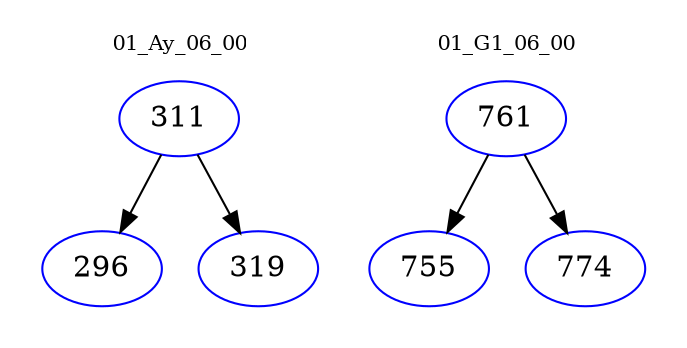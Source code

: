 digraph{
subgraph cluster_0 {
color = white
label = "01_Ay_06_00";
fontsize=10;
T0_311 [label="311", color="blue"]
T0_311 -> T0_296 [color="black"]
T0_296 [label="296", color="blue"]
T0_311 -> T0_319 [color="black"]
T0_319 [label="319", color="blue"]
}
subgraph cluster_1 {
color = white
label = "01_G1_06_00";
fontsize=10;
T1_761 [label="761", color="blue"]
T1_761 -> T1_755 [color="black"]
T1_755 [label="755", color="blue"]
T1_761 -> T1_774 [color="black"]
T1_774 [label="774", color="blue"]
}
}
